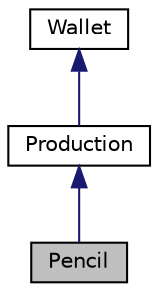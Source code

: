 digraph "Pencil"
{
  edge [fontname="Helvetica",fontsize="10",labelfontname="Helvetica",labelfontsize="10"];
  node [fontname="Helvetica",fontsize="10",shape=record];
  Node4 [label="Pencil",height=0.2,width=0.4,color="black", fillcolor="grey75", style="filled", fontcolor="black"];
  Node5 -> Node4 [dir="back",color="midnightblue",fontsize="10",style="solid"];
  Node5 [label="Production",height=0.2,width=0.4,color="black", fillcolor="white", style="filled",URL="$classProduction.html"];
  Node6 -> Node5 [dir="back",color="midnightblue",fontsize="10",style="solid"];
  Node6 [label="Wallet",height=0.2,width=0.4,color="black", fillcolor="white", style="filled",URL="$classWallet.html"];
}
